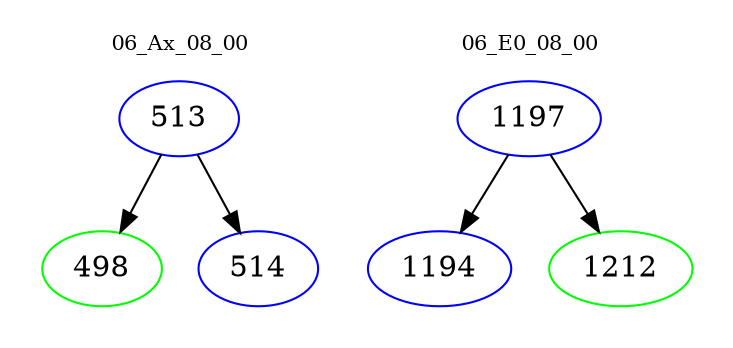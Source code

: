 digraph{
subgraph cluster_0 {
color = white
label = "06_Ax_08_00";
fontsize=10;
T0_513 [label="513", color="blue"]
T0_513 -> T0_498 [color="black"]
T0_498 [label="498", color="green"]
T0_513 -> T0_514 [color="black"]
T0_514 [label="514", color="blue"]
}
subgraph cluster_1 {
color = white
label = "06_E0_08_00";
fontsize=10;
T1_1197 [label="1197", color="blue"]
T1_1197 -> T1_1194 [color="black"]
T1_1194 [label="1194", color="blue"]
T1_1197 -> T1_1212 [color="black"]
T1_1212 [label="1212", color="green"]
}
}
